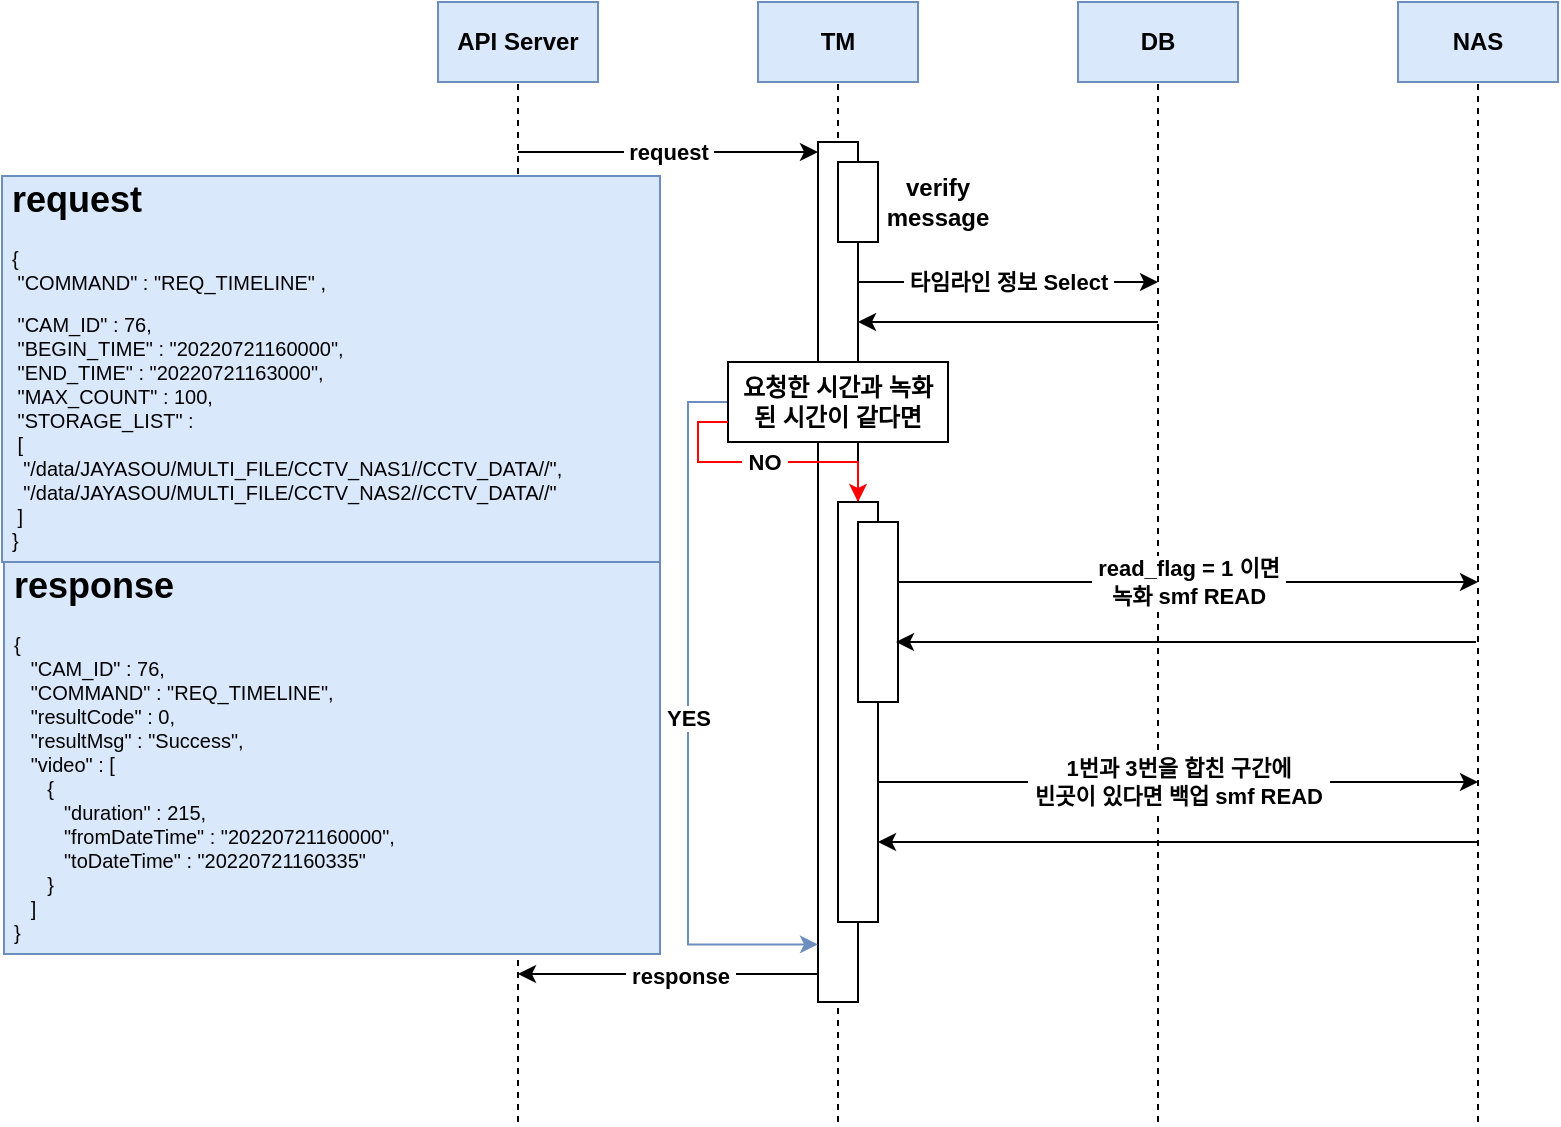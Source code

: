 <mxfile version="20.2.1" type="github">
  <diagram id="VwBuRcIMg6o2L0P68NVx" name="페이지-1">
    <mxGraphModel dx="1422" dy="705" grid="0" gridSize="10" guides="1" tooltips="1" connect="1" arrows="1" fold="1" page="1" pageScale="1" pageWidth="827" pageHeight="1169" math="0" shadow="0">
      <root>
        <mxCell id="0" />
        <mxCell id="1" parent="0" />
        <mxCell id="YyA1JXK225TJ4eiLF_QA-1" value="&lt;b&gt;API Server&lt;/b&gt;" style="text;html=1;strokeColor=#6c8ebf;fillColor=#dae8fc;align=center;verticalAlign=middle;whiteSpace=wrap;rounded=0;" vertex="1" parent="1">
          <mxGeometry x="245" y="77" width="80" height="40" as="geometry" />
        </mxCell>
        <mxCell id="YyA1JXK225TJ4eiLF_QA-2" value="&lt;b&gt;TM&lt;/b&gt;" style="text;html=1;strokeColor=#6c8ebf;fillColor=#dae8fc;align=center;verticalAlign=middle;whiteSpace=wrap;rounded=0;" vertex="1" parent="1">
          <mxGeometry x="405" y="77" width="80" height="40" as="geometry" />
        </mxCell>
        <mxCell id="YyA1JXK225TJ4eiLF_QA-3" value="&lt;b&gt;DB&lt;/b&gt;" style="text;html=1;strokeColor=#6c8ebf;fillColor=#dae8fc;align=center;verticalAlign=middle;whiteSpace=wrap;rounded=0;" vertex="1" parent="1">
          <mxGeometry x="565" y="77" width="80" height="40" as="geometry" />
        </mxCell>
        <mxCell id="YyA1JXK225TJ4eiLF_QA-4" value="&lt;b&gt;NAS&lt;/b&gt;" style="text;html=1;strokeColor=#6c8ebf;fillColor=#dae8fc;align=center;verticalAlign=middle;whiteSpace=wrap;rounded=0;" vertex="1" parent="1">
          <mxGeometry x="725" y="77" width="80" height="40" as="geometry" />
        </mxCell>
        <mxCell id="YyA1JXK225TJ4eiLF_QA-5" value="" style="endArrow=none;dashed=1;html=1;rounded=0;entryX=0.5;entryY=1;entryDx=0;entryDy=0;" edge="1" parent="1" target="YyA1JXK225TJ4eiLF_QA-1">
          <mxGeometry width="50" height="50" relative="1" as="geometry">
            <mxPoint x="285" y="637" as="sourcePoint" />
            <mxPoint x="555" y="317" as="targetPoint" />
          </mxGeometry>
        </mxCell>
        <mxCell id="YyA1JXK225TJ4eiLF_QA-6" value="" style="endArrow=none;dashed=1;html=1;rounded=0;entryX=0.5;entryY=1;entryDx=0;entryDy=0;" edge="1" parent="1" target="YyA1JXK225TJ4eiLF_QA-2">
          <mxGeometry width="50" height="50" relative="1" as="geometry">
            <mxPoint x="445" y="637" as="sourcePoint" />
            <mxPoint x="445" y="147" as="targetPoint" />
          </mxGeometry>
        </mxCell>
        <mxCell id="YyA1JXK225TJ4eiLF_QA-7" value="" style="endArrow=none;dashed=1;html=1;rounded=0;entryX=0.5;entryY=1;entryDx=0;entryDy=0;" edge="1" parent="1" target="YyA1JXK225TJ4eiLF_QA-3">
          <mxGeometry width="50" height="50" relative="1" as="geometry">
            <mxPoint x="605" y="637" as="sourcePoint" />
            <mxPoint x="595" y="137" as="targetPoint" />
          </mxGeometry>
        </mxCell>
        <mxCell id="YyA1JXK225TJ4eiLF_QA-8" value="" style="endArrow=none;dashed=1;html=1;rounded=0;entryX=0.5;entryY=1;entryDx=0;entryDy=0;" edge="1" parent="1" target="YyA1JXK225TJ4eiLF_QA-4">
          <mxGeometry width="50" height="50" relative="1" as="geometry">
            <mxPoint x="765" y="637" as="sourcePoint" />
            <mxPoint x="745" y="127" as="targetPoint" />
          </mxGeometry>
        </mxCell>
        <mxCell id="YyA1JXK225TJ4eiLF_QA-9" value="&lt;b&gt;&amp;nbsp;request&amp;nbsp;&lt;/b&gt;" style="endArrow=classic;html=1;rounded=0;" edge="1" parent="1">
          <mxGeometry width="50" height="50" relative="1" as="geometry">
            <mxPoint x="285" y="152" as="sourcePoint" />
            <mxPoint x="435" y="152" as="targetPoint" />
          </mxGeometry>
        </mxCell>
        <mxCell id="YyA1JXK225TJ4eiLF_QA-10" value="" style="rounded=0;whiteSpace=wrap;html=1;" vertex="1" parent="1">
          <mxGeometry x="435" y="147" width="20" height="430" as="geometry" />
        </mxCell>
        <mxCell id="YyA1JXK225TJ4eiLF_QA-11" value="" style="rounded=0;whiteSpace=wrap;html=1;" vertex="1" parent="1">
          <mxGeometry x="445" y="157" width="20" height="40" as="geometry" />
        </mxCell>
        <mxCell id="YyA1JXK225TJ4eiLF_QA-13" value="&lt;b&gt;verify message&lt;/b&gt;" style="text;html=1;strokeColor=none;fillColor=none;align=center;verticalAlign=middle;whiteSpace=wrap;rounded=0;" vertex="1" parent="1">
          <mxGeometry x="465" y="162" width="60" height="30" as="geometry" />
        </mxCell>
        <mxCell id="YyA1JXK225TJ4eiLF_QA-15" value="&lt;b&gt;&amp;nbsp;타임라인 정보 Select&amp;nbsp;&lt;/b&gt;" style="endArrow=classic;html=1;rounded=0;" edge="1" parent="1">
          <mxGeometry width="50" height="50" relative="1" as="geometry">
            <mxPoint x="455" y="217" as="sourcePoint" />
            <mxPoint x="605" y="217" as="targetPoint" />
          </mxGeometry>
        </mxCell>
        <mxCell id="YyA1JXK225TJ4eiLF_QA-16" value="" style="endArrow=classic;html=1;rounded=0;" edge="1" parent="1">
          <mxGeometry width="50" height="50" relative="1" as="geometry">
            <mxPoint x="605" y="237" as="sourcePoint" />
            <mxPoint x="455" y="237" as="targetPoint" />
          </mxGeometry>
        </mxCell>
        <mxCell id="YyA1JXK225TJ4eiLF_QA-31" value="&lt;b&gt;YES&lt;/b&gt;" style="edgeStyle=orthogonalEdgeStyle;rounded=0;orthogonalLoop=1;jettySize=auto;html=1;exitX=0;exitY=0.5;exitDx=0;exitDy=0;entryX=0;entryY=0.933;entryDx=0;entryDy=0;entryPerimeter=0;strokeColor=#6c8ebf;fillColor=#dae8fc;" edge="1" parent="1" source="YyA1JXK225TJ4eiLF_QA-17" target="YyA1JXK225TJ4eiLF_QA-10">
          <mxGeometry relative="1" as="geometry" />
        </mxCell>
        <mxCell id="YyA1JXK225TJ4eiLF_QA-17" value="&lt;b&gt;요청한 시간과 녹화 된 시간이 같다면&lt;/b&gt;" style="rounded=0;whiteSpace=wrap;html=1;" vertex="1" parent="1">
          <mxGeometry x="390" y="257" width="110" height="40" as="geometry" />
        </mxCell>
        <mxCell id="YyA1JXK225TJ4eiLF_QA-19" value="" style="rounded=0;whiteSpace=wrap;html=1;" vertex="1" parent="1">
          <mxGeometry x="445" y="327" width="20" height="210" as="geometry" />
        </mxCell>
        <mxCell id="YyA1JXK225TJ4eiLF_QA-20" value="&lt;b&gt;&amp;nbsp;NO&amp;nbsp;&lt;/b&gt;" style="endArrow=classic;html=1;rounded=0;exitX=0;exitY=0.75;exitDx=0;exitDy=0;entryX=0.5;entryY=0;entryDx=0;entryDy=0;strokeColor=#FF0000;" edge="1" parent="1" source="YyA1JXK225TJ4eiLF_QA-17" target="YyA1JXK225TJ4eiLF_QA-19">
          <mxGeometry width="50" height="50" relative="1" as="geometry">
            <mxPoint x="715" y="327" as="sourcePoint" />
            <mxPoint x="765" y="277" as="targetPoint" />
            <Array as="points">
              <mxPoint x="375" y="287" />
              <mxPoint x="375" y="307" />
              <mxPoint x="455" y="307" />
            </Array>
          </mxGeometry>
        </mxCell>
        <mxCell id="YyA1JXK225TJ4eiLF_QA-21" value="" style="rounded=0;whiteSpace=wrap;html=1;" vertex="1" parent="1">
          <mxGeometry x="455" y="337" width="20" height="90" as="geometry" />
        </mxCell>
        <mxCell id="YyA1JXK225TJ4eiLF_QA-24" value="&lt;b&gt;&amp;nbsp;read_flag = 1 이면&amp;nbsp;&lt;br&gt;녹화 smf READ&lt;/b&gt;" style="endArrow=classic;html=1;rounded=0;strokeColor=#000000;" edge="1" parent="1">
          <mxGeometry width="50" height="50" relative="1" as="geometry">
            <mxPoint x="475" y="367" as="sourcePoint" />
            <mxPoint x="765" y="367" as="targetPoint" />
          </mxGeometry>
        </mxCell>
        <mxCell id="YyA1JXK225TJ4eiLF_QA-25" value="" style="endArrow=classic;html=1;rounded=0;strokeColor=#000000;" edge="1" parent="1">
          <mxGeometry width="50" height="50" relative="1" as="geometry">
            <mxPoint x="764" y="397" as="sourcePoint" />
            <mxPoint x="474" y="397" as="targetPoint" />
          </mxGeometry>
        </mxCell>
        <mxCell id="YyA1JXK225TJ4eiLF_QA-26" value="&lt;b&gt;&amp;nbsp;1번과 3번을 합친 구간에&amp;nbsp;&lt;br&gt;&amp;nbsp;빈곳이 있다면 백업 smf READ&amp;nbsp;&lt;/b&gt;" style="endArrow=classic;html=1;rounded=0;strokeColor=#000000;" edge="1" parent="1">
          <mxGeometry width="50" height="50" relative="1" as="geometry">
            <mxPoint x="465" y="467" as="sourcePoint" />
            <mxPoint x="765" y="467" as="targetPoint" />
          </mxGeometry>
        </mxCell>
        <mxCell id="YyA1JXK225TJ4eiLF_QA-27" value="" style="endArrow=classic;html=1;rounded=0;strokeColor=#000000;" edge="1" parent="1">
          <mxGeometry width="50" height="50" relative="1" as="geometry">
            <mxPoint x="765" y="497" as="sourcePoint" />
            <mxPoint x="465" y="497" as="targetPoint" />
          </mxGeometry>
        </mxCell>
        <mxCell id="YyA1JXK225TJ4eiLF_QA-28" value="" style="endArrow=classic;html=1;rounded=0;strokeColor=#000000;" edge="1" parent="1">
          <mxGeometry width="50" height="50" relative="1" as="geometry">
            <mxPoint x="435" y="563" as="sourcePoint" />
            <mxPoint x="285" y="563" as="targetPoint" />
          </mxGeometry>
        </mxCell>
        <mxCell id="YyA1JXK225TJ4eiLF_QA-30" value="&lt;b&gt;&amp;nbsp;response&amp;nbsp;&lt;/b&gt;" style="edgeLabel;html=1;align=center;verticalAlign=middle;resizable=0;points=[];" vertex="1" connectable="0" parent="YyA1JXK225TJ4eiLF_QA-28">
          <mxGeometry x="-0.082" y="1" relative="1" as="geometry">
            <mxPoint as="offset" />
          </mxGeometry>
        </mxCell>
        <mxCell id="YyA1JXK225TJ4eiLF_QA-36" value="&lt;h1&gt;request&lt;/h1&gt;&lt;p&gt;&lt;font size=&quot;1&quot;&gt;{&lt;br&gt;&lt;/font&gt;&lt;span style=&quot;font-size: x-small; background-color: initial; white-space: pre;&quot;&gt;	&lt;/span&gt;&lt;span style=&quot;font-size: x-small; background-color: initial;&quot;&gt;&quot;COMMAND&quot; : &quot;REQ_TIMELINE&quot; ,&amp;nbsp;&lt;/span&gt;&lt;/p&gt;&lt;p&gt;&lt;span style=&quot;font-size: x-small; background-color: initial;&quot;&gt;&lt;span style=&quot;white-space: pre;&quot;&gt;	&lt;/span&gt;&quot;CAM_ID&quot; : 76,&amp;nbsp;&lt;br&gt;&lt;/span&gt;&lt;span style=&quot;font-size: x-small; background-color: initial;&quot;&gt;&lt;span style=&quot;white-space: pre;&quot;&gt;	&lt;/span&gt;&quot;BEGIN_TIME&quot; : &quot;20220721160000&quot;,&lt;br&gt;&lt;/span&gt;&lt;span style=&quot;font-size: x-small; background-color: initial;&quot;&gt;&lt;span style=&quot;white-space: pre;&quot;&gt;	&lt;/span&gt;&quot;END_TIME&quot; : &quot;20220721163000&quot;,&lt;br&gt;&lt;/span&gt;&lt;span style=&quot;font-size: x-small; background-color: initial;&quot;&gt;&lt;span style=&quot;white-space: pre;&quot;&gt;	&lt;/span&gt;&quot;MAX_COUNT&quot; : 100,&lt;br&gt;&lt;/span&gt;&lt;span style=&quot;font-size: x-small; background-color: initial;&quot;&gt;&lt;span style=&quot;white-space: pre;&quot;&gt;	&lt;/span&gt;&quot;STORAGE_LIST&quot; :&amp;nbsp;&lt;br&gt;&lt;/span&gt;&lt;span style=&quot;font-size: x-small; background-color: initial;&quot;&gt;&lt;span style=&quot;white-space: pre;&quot;&gt;	&lt;/span&gt;[&lt;br&gt;&lt;/span&gt;&lt;span style=&quot;font-size: x-small; background-color: initial;&quot;&gt;&lt;span style=&quot;white-space: pre;&quot;&gt;	&lt;/span&gt;&lt;span style=&quot;white-space: pre;&quot;&gt;	&lt;/span&gt;&quot;/data/JAYASOU/MULTI_FILE/CCTV_NAS1//CCTV_DATA//&quot;,&lt;br&gt;&lt;/span&gt;&lt;span style=&quot;font-size: x-small; background-color: initial;&quot;&gt;&lt;span style=&quot;white-space: pre;&quot;&gt;	&lt;/span&gt;&lt;span style=&quot;white-space: pre;&quot;&gt;	&lt;/span&gt;&quot;/data/JAYASOU/MULTI_FILE/CCTV_NAS2//CCTV_DATA//&quot;&lt;br&gt;&lt;/span&gt;&lt;span style=&quot;font-size: x-small; background-color: initial;&quot;&gt;&lt;span style=&quot;white-space: pre;&quot;&gt;	&lt;/span&gt;]&lt;br&gt;&lt;/span&gt;&lt;span style=&quot;font-size: x-small; background-color: initial;&quot;&gt;}&lt;/span&gt;&lt;/p&gt;" style="text;html=1;spacing=5;spacingTop=-20;whiteSpace=wrap;overflow=hidden;rounded=0;fontSize=9;fillColor=#dae8fc;strokeColor=#6c8ebf;" vertex="1" parent="1">
          <mxGeometry x="27" y="164" width="329" height="193" as="geometry" />
        </mxCell>
        <mxCell id="YyA1JXK225TJ4eiLF_QA-38" value="&lt;h1&gt;response&lt;/h1&gt;&lt;p&gt;&lt;font size=&quot;1&quot;&gt;{&lt;br&gt;&lt;/font&gt;&lt;span style=&quot;font-size: x-small; background-color: initial;&quot;&gt;&amp;nbsp; &amp;nbsp;&quot;CAM_ID&quot; : 76,&lt;br&gt;&lt;/span&gt;&lt;span style=&quot;font-size: x-small; background-color: initial;&quot;&gt;&amp;nbsp; &amp;nbsp;&quot;COMMAND&quot; : &quot;REQ_TIMELINE&quot;,&lt;br&gt;&lt;/span&gt;&lt;span style=&quot;font-size: x-small; background-color: initial;&quot;&gt;&amp;nbsp; &amp;nbsp;&quot;resultCode&quot; : 0,&lt;br&gt;&lt;/span&gt;&lt;span style=&quot;font-size: x-small; background-color: initial;&quot;&gt;&amp;nbsp; &amp;nbsp;&quot;resultMsg&quot; : &quot;Success&quot;,&lt;br&gt;&lt;/span&gt;&lt;span style=&quot;font-size: x-small; background-color: initial;&quot;&gt;&amp;nbsp; &amp;nbsp;&quot;video&quot; : [&lt;br&gt;&lt;/span&gt;&lt;span style=&quot;font-size: x-small; background-color: initial;&quot;&gt;&amp;nbsp; &amp;nbsp; &amp;nbsp; {&lt;br&gt;&lt;/span&gt;&lt;span style=&quot;font-size: x-small; background-color: initial;&quot;&gt;&amp;nbsp; &amp;nbsp; &amp;nbsp; &amp;nbsp; &amp;nbsp;&quot;duration&quot; : 215,&lt;br&gt;&lt;/span&gt;&lt;span style=&quot;font-size: x-small; background-color: initial;&quot;&gt;&amp;nbsp; &amp;nbsp; &amp;nbsp; &amp;nbsp; &amp;nbsp;&quot;fromDateTime&quot; : &quot;20220721160000&quot;,&lt;br&gt;&lt;/span&gt;&lt;span style=&quot;font-size: x-small; background-color: initial;&quot;&gt;&amp;nbsp; &amp;nbsp; &amp;nbsp; &amp;nbsp; &amp;nbsp;&quot;toDateTime&quot; : &quot;20220721160335&quot;&lt;br&gt;&lt;/span&gt;&lt;span style=&quot;font-size: x-small; background-color: initial;&quot;&gt;&amp;nbsp; &amp;nbsp; &amp;nbsp; }&lt;br&gt;&lt;/span&gt;&lt;span style=&quot;font-size: x-small; background-color: initial;&quot;&gt;&amp;nbsp; &amp;nbsp;]&lt;br&gt;&lt;/span&gt;&lt;span style=&quot;background-color: initial; font-size: x-small;&quot;&gt;}&lt;/span&gt;&lt;/p&gt;&lt;div&gt;&lt;br&gt;&lt;/div&gt;" style="text;html=1;strokeColor=#6c8ebf;fillColor=#dae8fc;spacing=5;spacingTop=-20;whiteSpace=wrap;overflow=hidden;rounded=0;fontSize=9;" vertex="1" parent="1">
          <mxGeometry x="28" y="357" width="328" height="196" as="geometry" />
        </mxCell>
      </root>
    </mxGraphModel>
  </diagram>
</mxfile>
